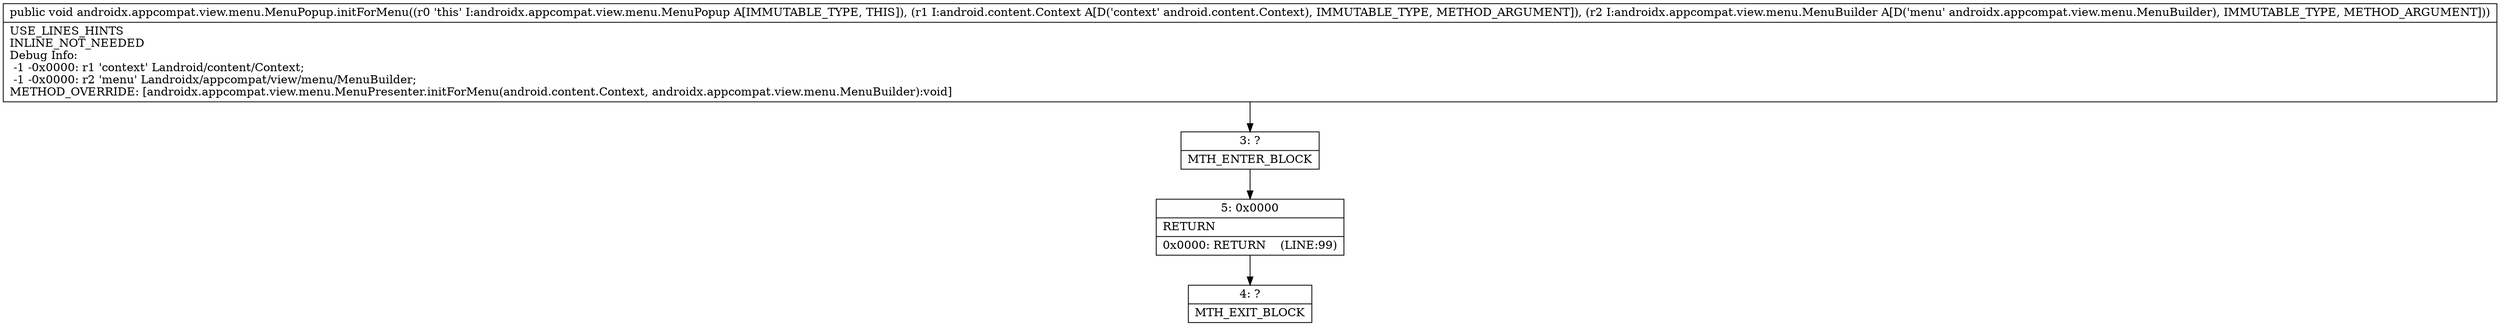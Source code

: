 digraph "CFG forandroidx.appcompat.view.menu.MenuPopup.initForMenu(Landroid\/content\/Context;Landroidx\/appcompat\/view\/menu\/MenuBuilder;)V" {
Node_3 [shape=record,label="{3\:\ ?|MTH_ENTER_BLOCK\l}"];
Node_5 [shape=record,label="{5\:\ 0x0000|RETURN\l|0x0000: RETURN    (LINE:99)\l}"];
Node_4 [shape=record,label="{4\:\ ?|MTH_EXIT_BLOCK\l}"];
MethodNode[shape=record,label="{public void androidx.appcompat.view.menu.MenuPopup.initForMenu((r0 'this' I:androidx.appcompat.view.menu.MenuPopup A[IMMUTABLE_TYPE, THIS]), (r1 I:android.content.Context A[D('context' android.content.Context), IMMUTABLE_TYPE, METHOD_ARGUMENT]), (r2 I:androidx.appcompat.view.menu.MenuBuilder A[D('menu' androidx.appcompat.view.menu.MenuBuilder), IMMUTABLE_TYPE, METHOD_ARGUMENT]))  | USE_LINES_HINTS\lINLINE_NOT_NEEDED\lDebug Info:\l  \-1 \-0x0000: r1 'context' Landroid\/content\/Context;\l  \-1 \-0x0000: r2 'menu' Landroidx\/appcompat\/view\/menu\/MenuBuilder;\lMETHOD_OVERRIDE: [androidx.appcompat.view.menu.MenuPresenter.initForMenu(android.content.Context, androidx.appcompat.view.menu.MenuBuilder):void]\l}"];
MethodNode -> Node_3;Node_3 -> Node_5;
Node_5 -> Node_4;
}


